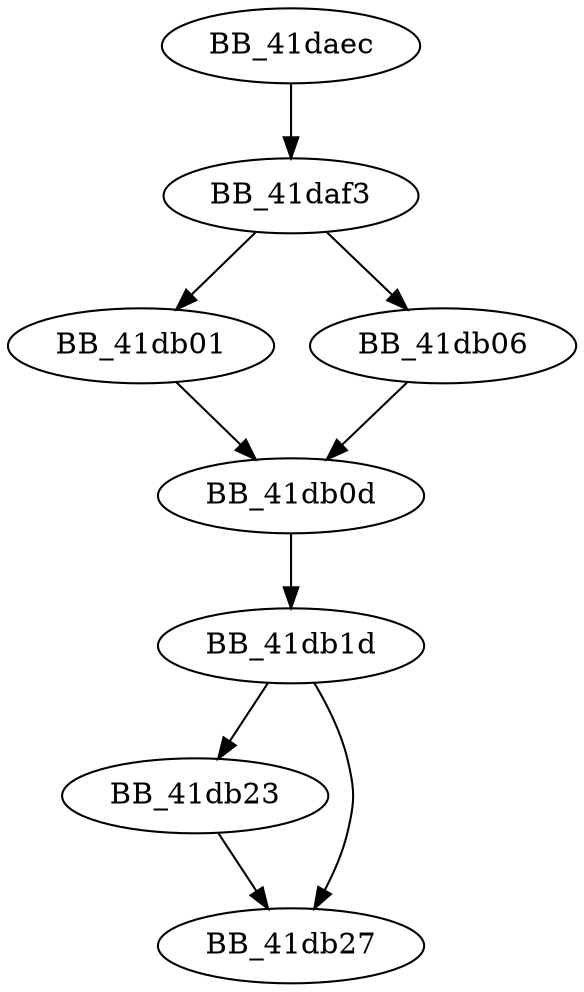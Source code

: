 DiGraph _GetLcidFromLanguage{
BB_41daec->BB_41daf3
BB_41daf3->BB_41db01
BB_41daf3->BB_41db06
BB_41db01->BB_41db0d
BB_41db06->BB_41db0d
BB_41db0d->BB_41db1d
BB_41db1d->BB_41db23
BB_41db1d->BB_41db27
BB_41db23->BB_41db27
}
